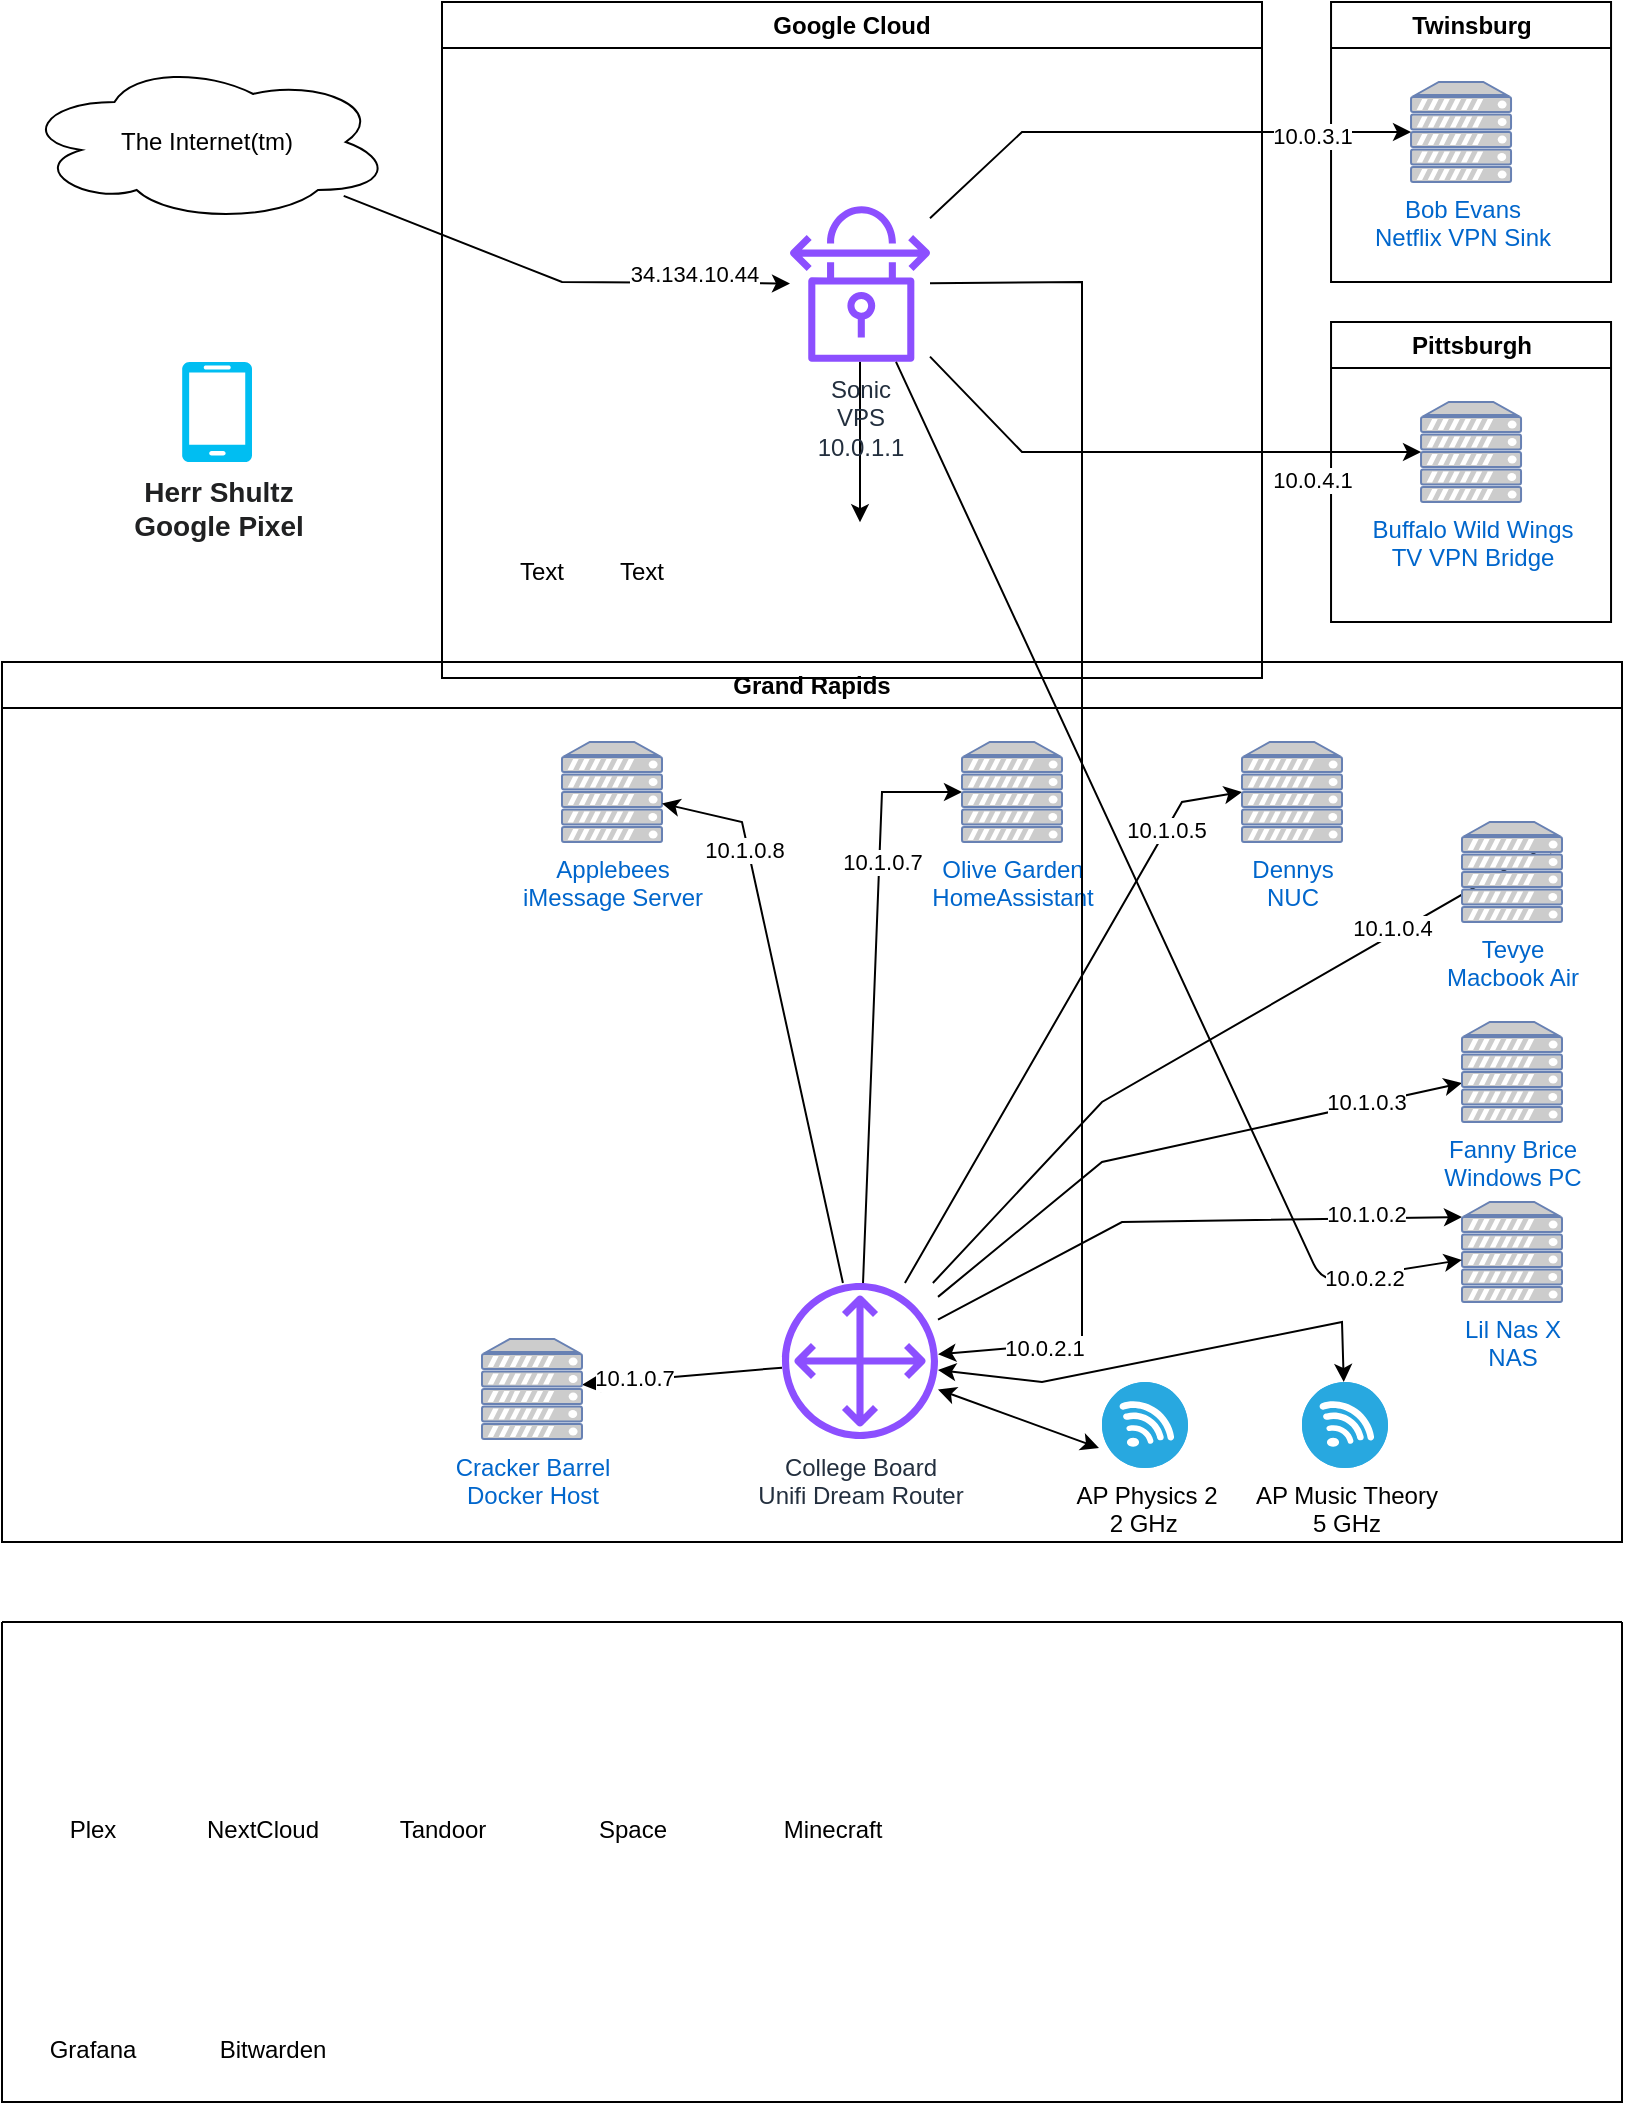 <mxfile version="22.1.22" type="embed">
  <diagram name="Page-1" id="38NVr0pIcP_xWZYmyR6u">
    <mxGraphModel dx="556" dy="597" grid="1" gridSize="10" guides="1" tooltips="1" connect="1" arrows="1" fold="1" page="1" pageScale="1" pageWidth="850" pageHeight="1100" math="0" shadow="0">
      <root>
        <mxCell id="0" />
        <mxCell id="1" parent="0" />
        <mxCell id="dedOjOBftxgCcsjr2Viw-2" value="Grand Rapids" style="swimlane;whiteSpace=wrap;html=1;" parent="1" vertex="1">
          <mxGeometry x="20.0" y="350" width="810" height="440" as="geometry">
            <mxRectangle x="40" y="610" width="120" height="30" as="alternateBounds" />
          </mxGeometry>
        </mxCell>
        <mxCell id="MMp9Sh4trSmI3cayqVID-14" value="AP Physics 2&lt;br&gt;2 GHz&amp;nbsp;" style="fillColor=#28A8E0;verticalLabelPosition=bottom;sketch=0;html=1;strokeColor=#ffffff;verticalAlign=top;align=center;points=[[0.145,0.145,0],[0.5,0,0],[0.855,0.145,0],[1,0.5,0],[0.855,0.855,0],[0.5,1,0],[0.145,0.855,0],[0,0.5,0]];pointerEvents=1;shape=mxgraph.cisco_safe.compositeIcon;bgIcon=ellipse;resIcon=mxgraph.cisco_safe.capability.wireless_connection;" parent="dedOjOBftxgCcsjr2Viw-2" vertex="1">
          <mxGeometry x="550" y="360" width="43" height="43" as="geometry" />
        </mxCell>
        <mxCell id="MMp9Sh4trSmI3cayqVID-21" value="" style="endArrow=classic;html=1;rounded=0;" parent="dedOjOBftxgCcsjr2Viw-2" source="MMp9Sh4trSmI3cayqVID-13" target="dedOjOBftxgCcsjr2Viw-10" edge="1">
          <mxGeometry width="50" height="50" relative="1" as="geometry">
            <mxPoint x="530" y="90" as="sourcePoint" />
            <mxPoint x="580" y="40" as="targetPoint" />
            <Array as="points">
              <mxPoint x="550" y="250" />
            </Array>
          </mxGeometry>
        </mxCell>
        <mxCell id="32" value="10.1.0.3" style="edgeLabel;html=1;align=center;verticalAlign=middle;resizable=0;points=[];" parent="MMp9Sh4trSmI3cayqVID-21" vertex="1" connectable="0">
          <mxGeometry x="0.663" y="1" relative="1" as="geometry">
            <mxPoint as="offset" />
          </mxGeometry>
        </mxCell>
        <mxCell id="MMp9Sh4trSmI3cayqVID-24" value="" style="endArrow=classic;html=1;rounded=0;entryX=1;entryY=0.15;entryDx=0;entryDy=0;entryPerimeter=0;" parent="dedOjOBftxgCcsjr2Viw-2" source="MMp9Sh4trSmI3cayqVID-13" target="MMp9Sh4trSmI3cayqVID-18" edge="1">
          <mxGeometry width="50" height="50" relative="1" as="geometry">
            <mxPoint x="320" y="150" as="sourcePoint" />
            <mxPoint x="115" y="310" as="targetPoint" />
            <Array as="points">
              <mxPoint x="550" y="220" />
            </Array>
          </mxGeometry>
        </mxCell>
        <mxCell id="33" value="10.1.0.4" style="edgeLabel;html=1;align=center;verticalAlign=middle;resizable=0;points=[];" parent="MMp9Sh4trSmI3cayqVID-24" vertex="1" connectable="0">
          <mxGeometry x="0.505" y="3" relative="1" as="geometry">
            <mxPoint as="offset" />
          </mxGeometry>
        </mxCell>
        <mxCell id="MMp9Sh4trSmI3cayqVID-22" value="" style="endArrow=classic;html=1;rounded=0;entryX=0;entryY=0.5;entryDx=0;entryDy=0;entryPerimeter=0;" parent="dedOjOBftxgCcsjr2Viw-2" source="MMp9Sh4trSmI3cayqVID-13" target="dedOjOBftxgCcsjr2Viw-13" edge="1">
          <mxGeometry width="50" height="50" relative="1" as="geometry">
            <mxPoint x="347.5" y="220" as="sourcePoint" />
            <mxPoint x="142.5" y="380" as="targetPoint" />
            <Array as="points">
              <mxPoint x="590" y="70" />
            </Array>
          </mxGeometry>
        </mxCell>
        <mxCell id="35" value="10.1.0.5" style="edgeLabel;html=1;align=center;verticalAlign=middle;resizable=0;points=[];" parent="MMp9Sh4trSmI3cayqVID-22" vertex="1" connectable="0">
          <mxGeometry x="0.698" relative="1" as="geometry">
            <mxPoint as="offset" />
          </mxGeometry>
        </mxCell>
        <mxCell id="MMp9Sh4trSmI3cayqVID-23" value="" style="endArrow=classic;html=1;rounded=0;" parent="dedOjOBftxgCcsjr2Viw-2" source="MMp9Sh4trSmI3cayqVID-13" target="dedOjOBftxgCcsjr2Viw-14" edge="1">
          <mxGeometry width="50" height="50" relative="1" as="geometry">
            <mxPoint x="440" y="180" as="sourcePoint" />
            <mxPoint x="320" y="270" as="targetPoint" />
          </mxGeometry>
        </mxCell>
        <mxCell id="38" value="10.1.0.7" style="edgeLabel;html=1;align=center;verticalAlign=middle;resizable=0;points=[];" parent="MMp9Sh4trSmI3cayqVID-23" vertex="1" connectable="0">
          <mxGeometry x="0.478" y="-1" relative="1" as="geometry">
            <mxPoint as="offset" />
          </mxGeometry>
        </mxCell>
        <mxCell id="MMp9Sh4trSmI3cayqVID-25" value="" style="endArrow=classic;html=1;rounded=0;" parent="dedOjOBftxgCcsjr2Viw-2" source="MMp9Sh4trSmI3cayqVID-13" target="dedOjOBftxgCcsjr2Viw-15" edge="1">
          <mxGeometry width="50" height="50" relative="1" as="geometry">
            <mxPoint x="337" y="138" as="sourcePoint" />
            <mxPoint x="330" y="280" as="targetPoint" />
            <Array as="points">
              <mxPoint x="440" y="65" />
            </Array>
          </mxGeometry>
        </mxCell>
        <mxCell id="34" value="10.1.0.7" style="edgeLabel;html=1;align=center;verticalAlign=middle;resizable=0;points=[];" parent="MMp9Sh4trSmI3cayqVID-25" vertex="1" connectable="0">
          <mxGeometry x="0.474" y="-1" relative="1" as="geometry">
            <mxPoint as="offset" />
          </mxGeometry>
        </mxCell>
        <mxCell id="MMp9Sh4trSmI3cayqVID-27" value="" style="endArrow=classic;html=1;rounded=0;entryX=0;entryY=0.15;entryDx=0;entryDy=0;entryPerimeter=0;" parent="dedOjOBftxgCcsjr2Viw-2" source="MMp9Sh4trSmI3cayqVID-13" target="dedOjOBftxgCcsjr2Viw-17" edge="1">
          <mxGeometry width="50" height="50" relative="1" as="geometry">
            <mxPoint x="374" y="138" as="sourcePoint" />
            <mxPoint x="512" y="290" as="targetPoint" />
            <Array as="points">
              <mxPoint x="560" y="280" />
            </Array>
          </mxGeometry>
        </mxCell>
        <mxCell id="31" value="10.1.0.2" style="edgeLabel;html=1;align=center;verticalAlign=middle;resizable=0;points=[];" parent="MMp9Sh4trSmI3cayqVID-27" vertex="1" connectable="0">
          <mxGeometry x="0.65" y="2" relative="1" as="geometry">
            <mxPoint as="offset" />
          </mxGeometry>
        </mxCell>
        <mxCell id="dedOjOBftxgCcsjr2Viw-10" value="Fanny Brice&lt;br&gt;Windows PC" style="fontColor=#0066CC;verticalAlign=top;verticalLabelPosition=bottom;labelPosition=center;align=center;html=1;outlineConnect=0;fillColor=#CCCCCC;strokeColor=#6881B3;gradientColor=none;gradientDirection=north;strokeWidth=2;shape=mxgraph.networks.server;" parent="dedOjOBftxgCcsjr2Viw-2" vertex="1">
          <mxGeometry x="730" y="180" width="50" height="50" as="geometry" />
        </mxCell>
        <mxCell id="dedOjOBftxgCcsjr2Viw-13" value="Dennys&lt;br&gt;NUC" style="fontColor=#0066CC;verticalAlign=top;verticalLabelPosition=bottom;labelPosition=center;align=center;html=1;outlineConnect=0;fillColor=#CCCCCC;strokeColor=#6881B3;gradientColor=none;gradientDirection=north;strokeWidth=2;shape=mxgraph.networks.server;" parent="dedOjOBftxgCcsjr2Viw-2" vertex="1">
          <mxGeometry x="620" y="40" width="50" height="50" as="geometry" />
        </mxCell>
        <mxCell id="dedOjOBftxgCcsjr2Viw-14" value="Cracker Barrel&lt;br&gt;Docker Host" style="fontColor=#0066CC;verticalAlign=top;verticalLabelPosition=bottom;labelPosition=center;align=center;html=1;outlineConnect=0;fillColor=#CCCCCC;strokeColor=#6881B3;gradientColor=none;gradientDirection=north;strokeWidth=2;shape=mxgraph.networks.server;" parent="dedOjOBftxgCcsjr2Viw-2" vertex="1">
          <mxGeometry x="240" y="338.5" width="50" height="50" as="geometry" />
        </mxCell>
        <mxCell id="dedOjOBftxgCcsjr2Viw-15" value="Olive Garden&lt;br&gt;HomeAssistant" style="fontColor=#0066CC;verticalAlign=top;verticalLabelPosition=bottom;labelPosition=center;align=center;html=1;outlineConnect=0;fillColor=#CCCCCC;strokeColor=#6881B3;gradientColor=none;gradientDirection=north;strokeWidth=2;shape=mxgraph.networks.server;" parent="dedOjOBftxgCcsjr2Viw-2" vertex="1">
          <mxGeometry x="480" y="40" width="50" height="50" as="geometry" />
        </mxCell>
        <mxCell id="dedOjOBftxgCcsjr2Viw-16" value="Applebees&lt;br&gt;iMessage Server" style="fontColor=#0066CC;verticalAlign=top;verticalLabelPosition=bottom;labelPosition=center;align=center;html=1;outlineConnect=0;fillColor=#CCCCCC;strokeColor=#6881B3;gradientColor=none;gradientDirection=north;strokeWidth=2;shape=mxgraph.networks.server;" parent="dedOjOBftxgCcsjr2Viw-2" vertex="1">
          <mxGeometry x="280" y="40" width="50" height="50" as="geometry" />
        </mxCell>
        <mxCell id="dedOjOBftxgCcsjr2Viw-17" value="Lil Nas X&lt;br&gt;NAS" style="fontColor=#0066CC;verticalAlign=top;verticalLabelPosition=bottom;labelPosition=center;align=center;html=1;outlineConnect=0;fillColor=#CCCCCC;strokeColor=#6881B3;gradientColor=none;gradientDirection=north;strokeWidth=2;shape=mxgraph.networks.server;" parent="dedOjOBftxgCcsjr2Viw-2" vertex="1">
          <mxGeometry x="730" y="270" width="50" height="50" as="geometry" />
        </mxCell>
        <mxCell id="MMp9Sh4trSmI3cayqVID-18" value="Tevye&lt;br&gt;Macbook Air" style="fontColor=#0066CC;verticalAlign=top;verticalLabelPosition=bottom;labelPosition=center;align=center;html=1;outlineConnect=0;fillColor=#CCCCCC;strokeColor=#6881B3;gradientColor=none;gradientDirection=north;strokeWidth=2;shape=mxgraph.networks.server;" parent="dedOjOBftxgCcsjr2Viw-2" vertex="1">
          <mxGeometry x="730" y="80" width="50" height="50" as="geometry" />
        </mxCell>
        <mxCell id="MMp9Sh4trSmI3cayqVID-15" value="AP Music Theory&lt;br&gt;5 GHz" style="fillColor=#28A8E0;verticalLabelPosition=bottom;sketch=0;html=1;strokeColor=#ffffff;verticalAlign=top;align=center;points=[[0.145,0.145,0],[0.5,0,0],[0.855,0.145,0],[1,0.5,0],[0.855,0.855,0],[0.5,1,0],[0.145,0.855,0],[0,0.5,0]];pointerEvents=1;shape=mxgraph.cisco_safe.compositeIcon;bgIcon=ellipse;resIcon=mxgraph.cisco_safe.capability.wireless_connection;" parent="dedOjOBftxgCcsjr2Viw-2" vertex="1">
          <mxGeometry x="650" y="360" width="43" height="43" as="geometry" />
        </mxCell>
        <mxCell id="MMp9Sh4trSmI3cayqVID-16" value="" style="endArrow=classic;startArrow=classic;html=1;rounded=0;" parent="dedOjOBftxgCcsjr2Viw-2" source="MMp9Sh4trSmI3cayqVID-13" target="MMp9Sh4trSmI3cayqVID-15" edge="1">
          <mxGeometry width="50" height="50" relative="1" as="geometry">
            <mxPoint x="440" y="130" as="sourcePoint" />
            <mxPoint x="490" y="80" as="targetPoint" />
            <Array as="points">
              <mxPoint x="520" y="360" />
              <mxPoint x="670" y="330" />
            </Array>
          </mxGeometry>
        </mxCell>
        <mxCell id="MMp9Sh4trSmI3cayqVID-17" value="" style="endArrow=classic;startArrow=classic;html=1;rounded=0;entryX=-0.035;entryY=0.767;entryDx=0;entryDy=0;entryPerimeter=0;" parent="dedOjOBftxgCcsjr2Viw-2" source="MMp9Sh4trSmI3cayqVID-13" target="MMp9Sh4trSmI3cayqVID-14" edge="1">
          <mxGeometry width="50" height="50" relative="1" as="geometry">
            <mxPoint x="440" y="130" as="sourcePoint" />
            <mxPoint x="490" y="80" as="targetPoint" />
          </mxGeometry>
        </mxCell>
        <mxCell id="MMp9Sh4trSmI3cayqVID-13" value="College Board&lt;br&gt;Unifi Dream Router" style="sketch=0;outlineConnect=0;fontColor=#232F3E;gradientColor=none;fillColor=#8C4FFF;strokeColor=none;dashed=0;verticalLabelPosition=bottom;verticalAlign=top;align=center;html=1;fontSize=12;fontStyle=0;aspect=fixed;pointerEvents=1;shape=mxgraph.aws4.customer_gateway;" parent="dedOjOBftxgCcsjr2Viw-2" vertex="1">
          <mxGeometry x="390" y="310.5" width="78" height="78" as="geometry" />
        </mxCell>
        <mxCell id="36" value="" style="endArrow=classic;html=1;rounded=0;" parent="dedOjOBftxgCcsjr2Viw-2" source="MMp9Sh4trSmI3cayqVID-13" target="dedOjOBftxgCcsjr2Viw-16" edge="1">
          <mxGeometry width="50" height="50" relative="1" as="geometry">
            <mxPoint x="410" y="300" as="sourcePoint" />
            <mxPoint x="460" y="250" as="targetPoint" />
            <Array as="points">
              <mxPoint x="370" y="80" />
            </Array>
          </mxGeometry>
        </mxCell>
        <mxCell id="37" value="10.1.0.8" style="edgeLabel;html=1;align=center;verticalAlign=middle;resizable=0;points=[];" parent="36" vertex="1" connectable="0">
          <mxGeometry x="0.603" y="2" relative="1" as="geometry">
            <mxPoint as="offset" />
          </mxGeometry>
        </mxCell>
        <mxCell id="dedOjOBftxgCcsjr2Viw-4" value="Pittsburgh" style="swimlane;whiteSpace=wrap;html=1;" parent="1" vertex="1">
          <mxGeometry x="684.52" y="180" width="140" height="150" as="geometry" />
        </mxCell>
        <mxCell id="MMp9Sh4trSmI3cayqVID-29" value="Buffalo Wild Wings&lt;br&gt;TV VPN Bridge" style="fontColor=#0066CC;verticalAlign=top;verticalLabelPosition=bottom;labelPosition=center;align=center;html=1;outlineConnect=0;fillColor=#CCCCCC;strokeColor=#6881B3;gradientColor=none;gradientDirection=north;strokeWidth=2;shape=mxgraph.networks.server;" parent="dedOjOBftxgCcsjr2Viw-4" vertex="1">
          <mxGeometry x="45" y="40" width="50" height="50" as="geometry" />
        </mxCell>
        <mxCell id="dedOjOBftxgCcsjr2Viw-5" value="Google Cloud" style="swimlane;whiteSpace=wrap;html=1;" parent="1" vertex="1">
          <mxGeometry x="240" y="20" width="410" height="338" as="geometry" />
        </mxCell>
        <mxCell id="44" value="" style="edgeStyle=orthogonalEdgeStyle;rounded=0;orthogonalLoop=1;jettySize=auto;html=1;" edge="1" parent="dedOjOBftxgCcsjr2Viw-5" source="MMp9Sh4trSmI3cayqVID-1">
          <mxGeometry relative="1" as="geometry">
            <mxPoint x="209" y="260.091" as="targetPoint" />
          </mxGeometry>
        </mxCell>
        <mxCell id="MMp9Sh4trSmI3cayqVID-1" value="Sonic&lt;br&gt;VPS&lt;br&gt;10.0.1.1" style="sketch=0;outlineConnect=0;fontColor=#232F3E;gradientColor=none;fillColor=#8C4FFF;strokeColor=none;dashed=0;verticalLabelPosition=bottom;verticalAlign=top;align=center;html=1;fontSize=12;fontStyle=0;aspect=fixed;pointerEvents=1;shape=mxgraph.aws4.vpn_connection;" parent="dedOjOBftxgCcsjr2Viw-5" vertex="1">
          <mxGeometry x="174" y="102" width="70" height="78" as="geometry" />
        </mxCell>
        <mxCell id="dedOjOBftxgCcsjr2Viw-3" value="Twinsburg" style="swimlane;whiteSpace=wrap;html=1;" parent="1" vertex="1">
          <mxGeometry x="684.52" y="20" width="140" height="140" as="geometry" />
        </mxCell>
        <mxCell id="MMp9Sh4trSmI3cayqVID-30" value="Bob Evans&lt;br&gt;Netflix VPN Sink" style="fontColor=#0066CC;verticalAlign=top;verticalLabelPosition=bottom;labelPosition=center;align=center;html=1;outlineConnect=0;fillColor=#CCCCCC;strokeColor=#6881B3;gradientColor=none;gradientDirection=north;strokeWidth=2;shape=mxgraph.networks.server;" parent="dedOjOBftxgCcsjr2Viw-3" vertex="1">
          <mxGeometry x="40" y="40" width="50" height="50" as="geometry" />
        </mxCell>
        <mxCell id="dedOjOBftxgCcsjr2Viw-6" value="The Internet(tm)" style="ellipse;shape=cloud;whiteSpace=wrap;html=1;" parent="1" vertex="1">
          <mxGeometry x="30" y="50" width="185" height="80" as="geometry" />
        </mxCell>
        <mxCell id="MMp9Sh4trSmI3cayqVID-3" value="" style="endArrow=classic;html=1;rounded=0;" parent="1" source="dedOjOBftxgCcsjr2Viw-6" target="MMp9Sh4trSmI3cayqVID-1" edge="1">
          <mxGeometry width="50" height="50" relative="1" as="geometry">
            <mxPoint x="600" y="340" as="sourcePoint" />
            <mxPoint x="650" y="290" as="targetPoint" />
            <Array as="points">
              <mxPoint x="300" y="160" />
            </Array>
          </mxGeometry>
        </mxCell>
        <mxCell id="MMp9Sh4trSmI3cayqVID-4" value="34.134.10.44" style="edgeLabel;html=1;align=center;verticalAlign=middle;resizable=0;points=[];" parent="MMp9Sh4trSmI3cayqVID-3" vertex="1" connectable="0">
          <mxGeometry x="0.691" y="-1" relative="1" as="geometry">
            <mxPoint x="-12" y="-6" as="offset" />
          </mxGeometry>
        </mxCell>
        <mxCell id="MMp9Sh4trSmI3cayqVID-41" value="" style="swimlane;startSize=0;" parent="1" vertex="1">
          <mxGeometry x="20" y="830" width="810" height="240" as="geometry" />
        </mxCell>
        <mxCell id="MMp9Sh4trSmI3cayqVID-33" value="Plex" style="shape=image;html=1;verticalAlign=top;verticalLabelPosition=bottom;labelBackgroundColor=#ffffff;imageAspect=0;aspect=fixed;image=https://cdn1.iconfinder.com/data/icons/unicons-line-vol-3/24/docker-128.png" parent="MMp9Sh4trSmI3cayqVID-41" vertex="1">
          <mxGeometry x="10" y="20" width="70" height="70" as="geometry" />
        </mxCell>
        <mxCell id="MMp9Sh4trSmI3cayqVID-34" value="NextCloud" style="shape=image;html=1;verticalAlign=top;verticalLabelPosition=bottom;labelBackgroundColor=#ffffff;imageAspect=0;aspect=fixed;image=https://cdn1.iconfinder.com/data/icons/unicons-line-vol-3/24/docker-128.png" parent="MMp9Sh4trSmI3cayqVID-41" vertex="1">
          <mxGeometry x="95" y="20" width="70" height="70" as="geometry" />
        </mxCell>
        <mxCell id="MMp9Sh4trSmI3cayqVID-35" value="Tandoor" style="shape=image;html=1;verticalAlign=top;verticalLabelPosition=bottom;labelBackgroundColor=#ffffff;imageAspect=0;aspect=fixed;image=https://cdn1.iconfinder.com/data/icons/unicons-line-vol-3/24/docker-128.png" parent="MMp9Sh4trSmI3cayqVID-41" vertex="1">
          <mxGeometry x="185" y="20" width="70" height="70" as="geometry" />
        </mxCell>
        <mxCell id="MMp9Sh4trSmI3cayqVID-36" value="Space" style="shape=image;html=1;verticalAlign=top;verticalLabelPosition=bottom;labelBackgroundColor=#ffffff;imageAspect=0;aspect=fixed;image=https://cdn1.iconfinder.com/data/icons/unicons-line-vol-3/24/docker-128.png" parent="MMp9Sh4trSmI3cayqVID-41" vertex="1">
          <mxGeometry x="280" y="20" width="70" height="70" as="geometry" />
        </mxCell>
        <mxCell id="MMp9Sh4trSmI3cayqVID-37" value="Minecraft" style="shape=image;html=1;verticalAlign=top;verticalLabelPosition=bottom;labelBackgroundColor=#ffffff;imageAspect=0;aspect=fixed;image=https://cdn1.iconfinder.com/data/icons/unicons-line-vol-3/24/docker-128.png" parent="MMp9Sh4trSmI3cayqVID-41" vertex="1">
          <mxGeometry x="380" y="20" width="70" height="70" as="geometry" />
        </mxCell>
        <mxCell id="MMp9Sh4trSmI3cayqVID-38" value="Grafana" style="shape=image;html=1;verticalAlign=top;verticalLabelPosition=bottom;labelBackgroundColor=#ffffff;imageAspect=0;aspect=fixed;image=https://cdn1.iconfinder.com/data/icons/unicons-line-vol-3/24/docker-128.png" parent="MMp9Sh4trSmI3cayqVID-41" vertex="1">
          <mxGeometry x="10" y="130" width="70" height="70" as="geometry" />
        </mxCell>
        <mxCell id="MMp9Sh4trSmI3cayqVID-39" value="Bitwarden" style="shape=image;html=1;verticalAlign=top;verticalLabelPosition=bottom;labelBackgroundColor=#ffffff;imageAspect=0;aspect=fixed;image=https://cdn1.iconfinder.com/data/icons/unicons-line-vol-3/24/docker-128.png" parent="MMp9Sh4trSmI3cayqVID-41" vertex="1">
          <mxGeometry x="100" y="130" width="70" height="70" as="geometry" />
        </mxCell>
        <mxCell id="2" value="" style="endArrow=classic;html=1;rounded=0;entryX=0;entryY=0.5;entryDx=0;entryDy=0;entryPerimeter=0;" parent="1" source="MMp9Sh4trSmI3cayqVID-1" target="MMp9Sh4trSmI3cayqVID-30" edge="1">
          <mxGeometry width="50" height="50" relative="1" as="geometry">
            <mxPoint x="440" y="380" as="sourcePoint" />
            <mxPoint x="490" y="330" as="targetPoint" />
            <Array as="points">
              <mxPoint x="530" y="85" />
            </Array>
          </mxGeometry>
        </mxCell>
        <mxCell id="3" value="10.0.3.1" style="edgeLabel;html=1;align=center;verticalAlign=middle;resizable=0;points=[];" parent="2" vertex="1" connectable="0">
          <mxGeometry x="0.738" y="2" relative="1" as="geometry">
            <mxPoint x="-16" y="4" as="offset" />
          </mxGeometry>
        </mxCell>
        <mxCell id="MMp9Sh4trSmI3cayqVID-32" value="&lt;b style=&quot;color: rgb(32, 33, 34); font-family: sans-serif; font-size: 14px; text-align: left; background-color: rgb(255, 255, 255);&quot;&gt;Herr Shultz&lt;br&gt;Google Pixel&lt;br&gt;&lt;/b&gt;" style="verticalLabelPosition=bottom;html=1;verticalAlign=top;align=center;strokeColor=none;fillColor=#00BEF2;shape=mxgraph.azure.mobile;pointerEvents=1;" parent="1" vertex="1">
          <mxGeometry x="110" y="200" width="35" height="50" as="geometry" />
        </mxCell>
        <mxCell id="27" value="" style="endArrow=classic;html=1;rounded=0;" parent="1" source="MMp9Sh4trSmI3cayqVID-1" target="MMp9Sh4trSmI3cayqVID-13" edge="1">
          <mxGeometry width="50" height="50" relative="1" as="geometry">
            <mxPoint x="430" y="450" as="sourcePoint" />
            <mxPoint x="480" y="400" as="targetPoint" />
            <Array as="points">
              <mxPoint x="560" y="160" />
              <mxPoint x="560" y="690" />
            </Array>
          </mxGeometry>
        </mxCell>
        <mxCell id="28" value="10.0.2.1" style="edgeLabel;html=1;align=center;verticalAlign=middle;resizable=0;points=[];" parent="27" vertex="1" connectable="0">
          <mxGeometry x="0.843" y="1" relative="1" as="geometry">
            <mxPoint as="offset" />
          </mxGeometry>
        </mxCell>
        <mxCell id="29" value="" style="endArrow=classic;html=1;rounded=0;" parent="1" source="MMp9Sh4trSmI3cayqVID-1" target="MMp9Sh4trSmI3cayqVID-29" edge="1">
          <mxGeometry width="50" height="50" relative="1" as="geometry">
            <mxPoint x="430" y="450" as="sourcePoint" />
            <mxPoint x="480" y="400" as="targetPoint" />
            <Array as="points">
              <mxPoint x="530" y="245" />
            </Array>
          </mxGeometry>
        </mxCell>
        <mxCell id="30" value="10.0.4.1" style="edgeLabel;html=1;align=center;verticalAlign=middle;resizable=0;points=[];" parent="29" vertex="1" connectable="0">
          <mxGeometry x="0.199" y="3" relative="1" as="geometry">
            <mxPoint x="52" y="17" as="offset" />
          </mxGeometry>
        </mxCell>
        <mxCell id="39" value="" style="endArrow=classic;html=1;" parent="1" source="MMp9Sh4trSmI3cayqVID-1" target="dedOjOBftxgCcsjr2Viw-17" edge="1">
          <mxGeometry width="50" height="50" relative="1" as="geometry">
            <mxPoint x="510" y="440" as="sourcePoint" />
            <mxPoint x="560" y="390" as="targetPoint" />
            <Array as="points">
              <mxPoint x="680" y="660" />
            </Array>
          </mxGeometry>
        </mxCell>
        <mxCell id="40" value="10.0.2.2" style="edgeLabel;html=1;align=center;verticalAlign=middle;resizable=0;points=[];" parent="39" vertex="1" connectable="0">
          <mxGeometry x="0.825" y="-1" relative="1" as="geometry">
            <mxPoint as="offset" />
          </mxGeometry>
        </mxCell>
        <mxCell id="41" value="Text" style="text;strokeColor=none;align=center;fillColor=none;html=1;verticalAlign=middle;whiteSpace=wrap;rounded=0;" parent="1" vertex="1">
          <mxGeometry x="260" y="290" width="60" height="30" as="geometry" />
        </mxCell>
        <mxCell id="42" value="Text" style="text;strokeColor=none;align=center;fillColor=none;html=1;verticalAlign=middle;whiteSpace=wrap;rounded=0;" parent="1" vertex="1">
          <mxGeometry x="310" y="290" width="60" height="30" as="geometry" />
        </mxCell>
      </root>
    </mxGraphModel>
  </diagram>
</mxfile>
